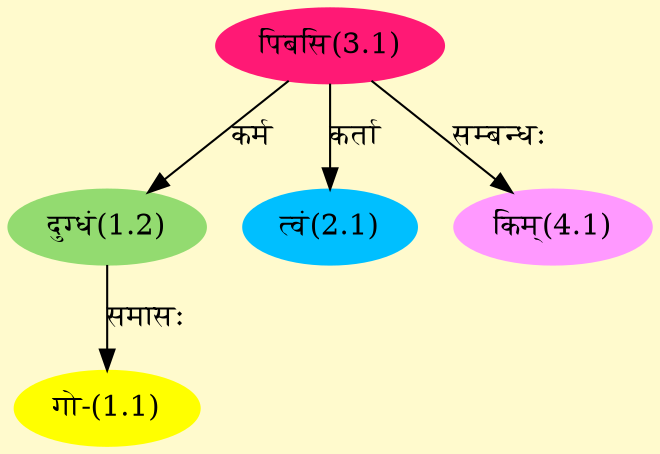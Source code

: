 digraph G{
rankdir=BT;
 compound=true;
 bgcolor="lemonchiffon1";
Node1_1 [style=filled, color="#FFFF00" label = "गो-(1.1)"]
Node1_2 [style=filled, color="#93DB70" label = "दुग्धं(1.2)"]
Node3_1 [style=filled, color="#FF1975" label = "पिबसि(3.1)"]
Node2_1 [style=filled, color="#00BFFF" label = "त्वं(2.1)"]
Node [style=filled, color="" label = "()"]
Node4_1 [style=filled, color="#FF99FF" label = "किम्(4.1)"]
/* Start of Relations section */

Node1_1 -> Node1_2 [  label="समासः"  dir="back" ]
Node1_2 -> Node3_1 [  label="कर्म"  dir="back" ]
Node2_1 -> Node3_1 [  label="कर्ता"  dir="back" ]
Node4_1 -> Node3_1 [  label="सम्बन्धः"  dir="back" ]
}
